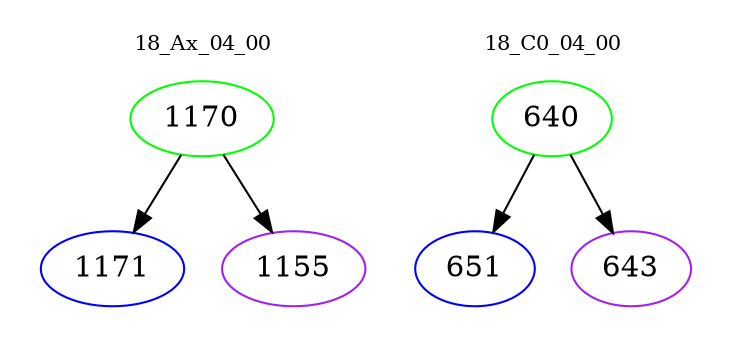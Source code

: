 digraph{
subgraph cluster_0 {
color = white
label = "18_Ax_04_00";
fontsize=10;
T0_1170 [label="1170", color="green"]
T0_1170 -> T0_1171 [color="black"]
T0_1171 [label="1171", color="blue"]
T0_1170 -> T0_1155 [color="black"]
T0_1155 [label="1155", color="purple"]
}
subgraph cluster_1 {
color = white
label = "18_C0_04_00";
fontsize=10;
T1_640 [label="640", color="green"]
T1_640 -> T1_651 [color="black"]
T1_651 [label="651", color="blue"]
T1_640 -> T1_643 [color="black"]
T1_643 [label="643", color="purple"]
}
}
